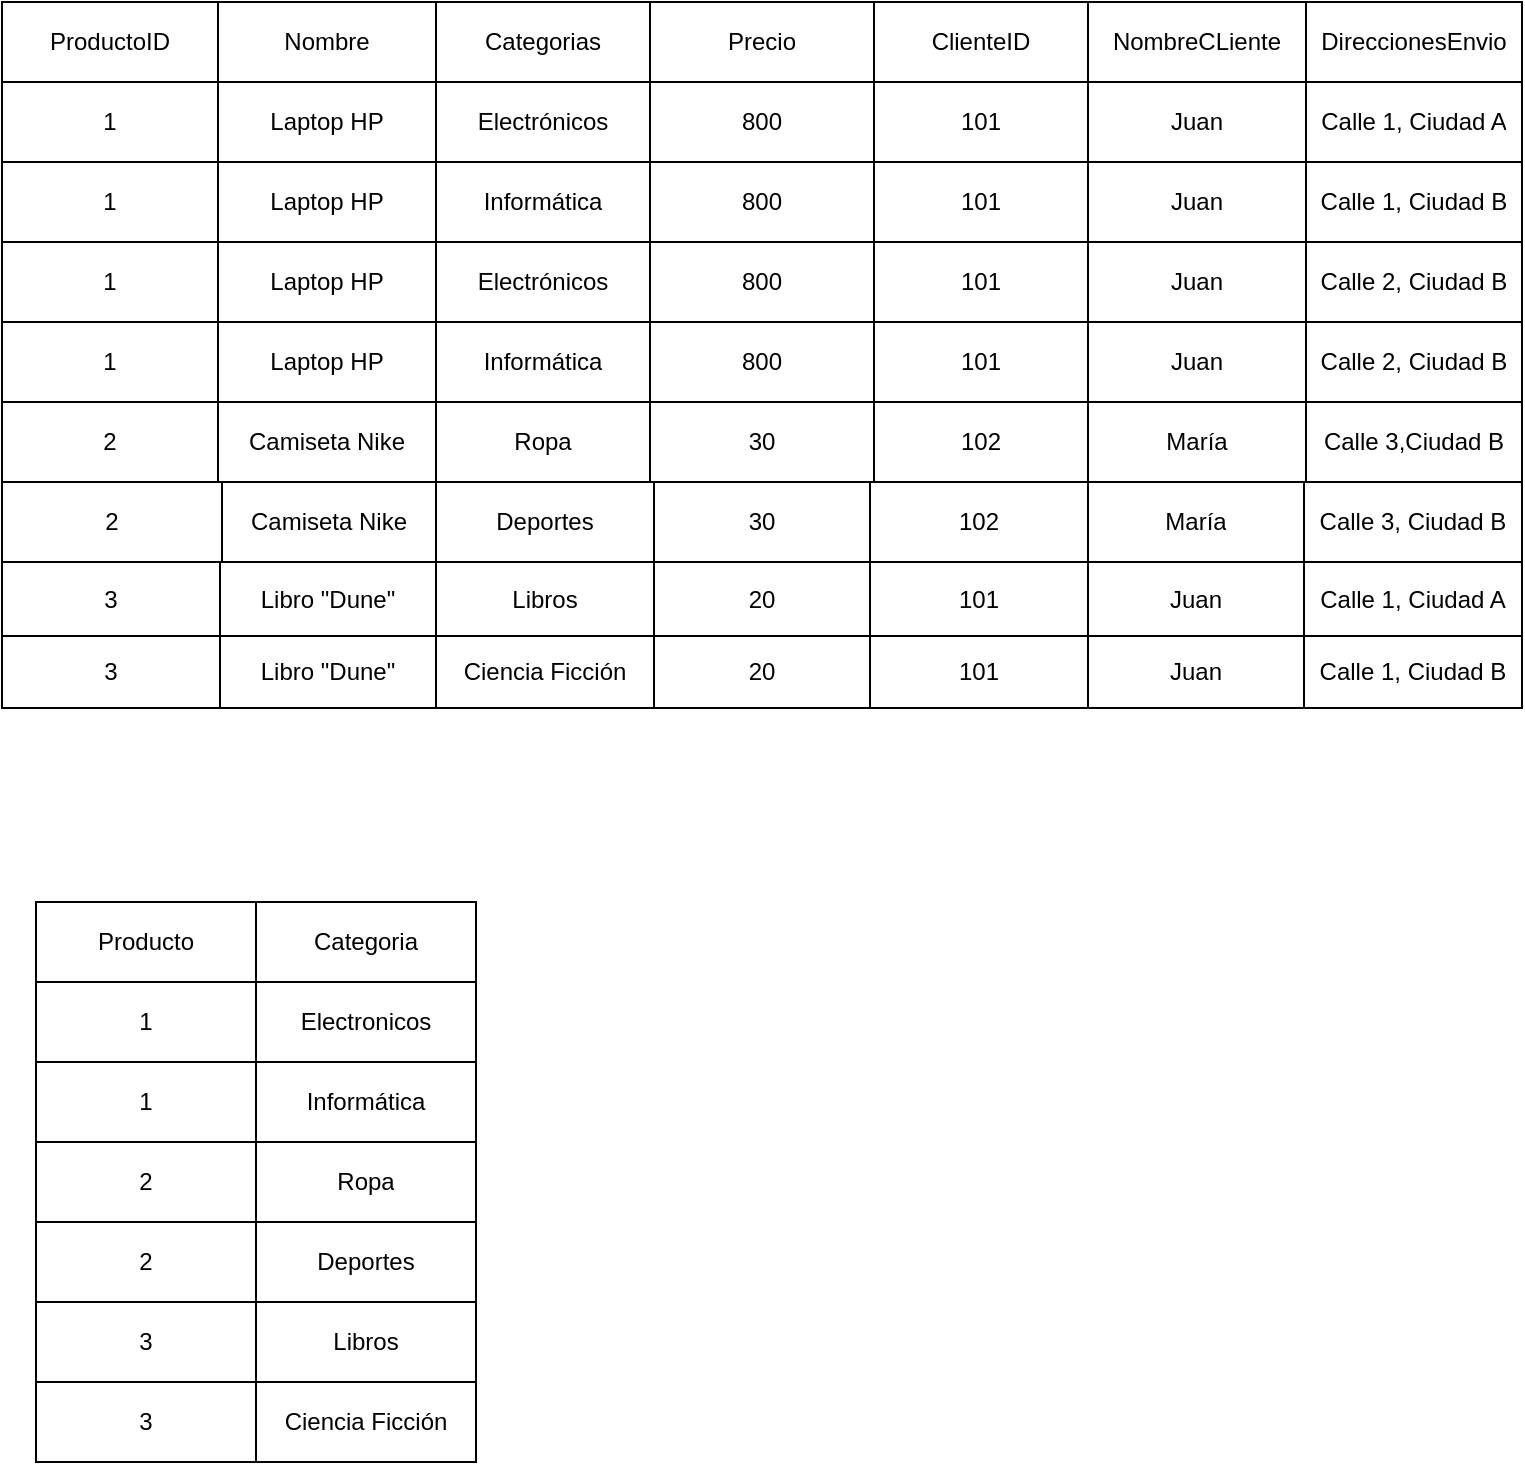 <mxfile version="22.1.2" type="github">
  <diagram name="Página-1" id="LVEK1Mfppwh2rmvJ2MU1">
    <mxGraphModel dx="789" dy="795" grid="1" gridSize="10" guides="1" tooltips="1" connect="1" arrows="1" fold="1" page="1" pageScale="1" pageWidth="827" pageHeight="1169" math="0" shadow="0">
      <root>
        <mxCell id="0" />
        <mxCell id="1" parent="0" />
        <mxCell id="ljbJ15JyHfFZLxI61GZZ-112" value="" style="shape=table;startSize=0;container=1;collapsible=0;childLayout=tableLayout;" vertex="1" parent="1">
          <mxGeometry x="33" y="30" width="760" height="240" as="geometry" />
        </mxCell>
        <mxCell id="ljbJ15JyHfFZLxI61GZZ-113" value="" style="shape=tableRow;horizontal=0;startSize=0;swimlaneHead=0;swimlaneBody=0;strokeColor=inherit;top=0;left=0;bottom=0;right=0;collapsible=0;dropTarget=0;fillColor=none;points=[[0,0.5],[1,0.5]];portConstraint=eastwest;" vertex="1" parent="ljbJ15JyHfFZLxI61GZZ-112">
          <mxGeometry width="760" height="40" as="geometry" />
        </mxCell>
        <mxCell id="ljbJ15JyHfFZLxI61GZZ-114" value="ProductoID" style="shape=partialRectangle;html=1;whiteSpace=wrap;connectable=0;strokeColor=inherit;overflow=hidden;fillColor=none;top=0;left=0;bottom=0;right=0;pointerEvents=1;" vertex="1" parent="ljbJ15JyHfFZLxI61GZZ-113">
          <mxGeometry width="108" height="40" as="geometry">
            <mxRectangle width="108" height="40" as="alternateBounds" />
          </mxGeometry>
        </mxCell>
        <mxCell id="ljbJ15JyHfFZLxI61GZZ-115" value="Nombre" style="shape=partialRectangle;html=1;whiteSpace=wrap;connectable=0;strokeColor=inherit;overflow=hidden;fillColor=none;top=0;left=0;bottom=0;right=0;pointerEvents=1;" vertex="1" parent="ljbJ15JyHfFZLxI61GZZ-113">
          <mxGeometry x="108" width="109" height="40" as="geometry">
            <mxRectangle width="109" height="40" as="alternateBounds" />
          </mxGeometry>
        </mxCell>
        <mxCell id="ljbJ15JyHfFZLxI61GZZ-116" value="Categorias" style="shape=partialRectangle;html=1;whiteSpace=wrap;connectable=0;strokeColor=inherit;overflow=hidden;fillColor=none;top=0;left=0;bottom=0;right=0;pointerEvents=1;" vertex="1" parent="ljbJ15JyHfFZLxI61GZZ-113">
          <mxGeometry x="217" width="107" height="40" as="geometry">
            <mxRectangle width="107" height="40" as="alternateBounds" />
          </mxGeometry>
        </mxCell>
        <mxCell id="ljbJ15JyHfFZLxI61GZZ-117" value="Precio" style="shape=partialRectangle;html=1;whiteSpace=wrap;connectable=0;strokeColor=inherit;overflow=hidden;fillColor=none;top=0;left=0;bottom=0;right=0;pointerEvents=1;" vertex="1" parent="ljbJ15JyHfFZLxI61GZZ-113">
          <mxGeometry x="324" width="112" height="40" as="geometry">
            <mxRectangle width="112" height="40" as="alternateBounds" />
          </mxGeometry>
        </mxCell>
        <mxCell id="ljbJ15JyHfFZLxI61GZZ-118" value="ClienteID" style="shape=partialRectangle;html=1;whiteSpace=wrap;connectable=0;strokeColor=inherit;overflow=hidden;fillColor=none;top=0;left=0;bottom=0;right=0;pointerEvents=1;" vertex="1" parent="ljbJ15JyHfFZLxI61GZZ-113">
          <mxGeometry x="436" width="107" height="40" as="geometry">
            <mxRectangle width="107" height="40" as="alternateBounds" />
          </mxGeometry>
        </mxCell>
        <mxCell id="ljbJ15JyHfFZLxI61GZZ-119" value="NombreCLiente" style="shape=partialRectangle;html=1;whiteSpace=wrap;connectable=0;strokeColor=inherit;overflow=hidden;fillColor=none;top=0;left=0;bottom=0;right=0;pointerEvents=1;" vertex="1" parent="ljbJ15JyHfFZLxI61GZZ-113">
          <mxGeometry x="543" width="109" height="40" as="geometry">
            <mxRectangle width="109" height="40" as="alternateBounds" />
          </mxGeometry>
        </mxCell>
        <mxCell id="ljbJ15JyHfFZLxI61GZZ-120" value="DireccionesEnvio" style="shape=partialRectangle;html=1;whiteSpace=wrap;connectable=0;strokeColor=inherit;overflow=hidden;fillColor=none;top=0;left=0;bottom=0;right=0;pointerEvents=1;" vertex="1" parent="ljbJ15JyHfFZLxI61GZZ-113">
          <mxGeometry x="652" width="108" height="40" as="geometry">
            <mxRectangle width="108" height="40" as="alternateBounds" />
          </mxGeometry>
        </mxCell>
        <mxCell id="ljbJ15JyHfFZLxI61GZZ-121" value="" style="shape=tableRow;horizontal=0;startSize=0;swimlaneHead=0;swimlaneBody=0;strokeColor=inherit;top=0;left=0;bottom=0;right=0;collapsible=0;dropTarget=0;fillColor=none;points=[[0,0.5],[1,0.5]];portConstraint=eastwest;" vertex="1" parent="ljbJ15JyHfFZLxI61GZZ-112">
          <mxGeometry y="40" width="760" height="40" as="geometry" />
        </mxCell>
        <mxCell id="ljbJ15JyHfFZLxI61GZZ-122" value="1" style="shape=partialRectangle;html=1;whiteSpace=wrap;connectable=0;strokeColor=inherit;overflow=hidden;fillColor=none;top=0;left=0;bottom=0;right=0;pointerEvents=1;" vertex="1" parent="ljbJ15JyHfFZLxI61GZZ-121">
          <mxGeometry width="108" height="40" as="geometry">
            <mxRectangle width="108" height="40" as="alternateBounds" />
          </mxGeometry>
        </mxCell>
        <mxCell id="ljbJ15JyHfFZLxI61GZZ-123" value="Laptop HP" style="shape=partialRectangle;html=1;whiteSpace=wrap;connectable=0;strokeColor=inherit;overflow=hidden;fillColor=none;top=0;left=0;bottom=0;right=0;pointerEvents=1;" vertex="1" parent="ljbJ15JyHfFZLxI61GZZ-121">
          <mxGeometry x="108" width="109" height="40" as="geometry">
            <mxRectangle width="109" height="40" as="alternateBounds" />
          </mxGeometry>
        </mxCell>
        <mxCell id="ljbJ15JyHfFZLxI61GZZ-124" value="Electrónicos" style="shape=partialRectangle;html=1;whiteSpace=wrap;connectable=0;strokeColor=inherit;overflow=hidden;fillColor=none;top=0;left=0;bottom=0;right=0;pointerEvents=1;" vertex="1" parent="ljbJ15JyHfFZLxI61GZZ-121">
          <mxGeometry x="217" width="107" height="40" as="geometry">
            <mxRectangle width="107" height="40" as="alternateBounds" />
          </mxGeometry>
        </mxCell>
        <mxCell id="ljbJ15JyHfFZLxI61GZZ-125" value="800" style="shape=partialRectangle;html=1;whiteSpace=wrap;connectable=0;strokeColor=inherit;overflow=hidden;fillColor=none;top=0;left=0;bottom=0;right=0;pointerEvents=1;" vertex="1" parent="ljbJ15JyHfFZLxI61GZZ-121">
          <mxGeometry x="324" width="112" height="40" as="geometry">
            <mxRectangle width="112" height="40" as="alternateBounds" />
          </mxGeometry>
        </mxCell>
        <mxCell id="ljbJ15JyHfFZLxI61GZZ-126" value="101" style="shape=partialRectangle;html=1;whiteSpace=wrap;connectable=0;strokeColor=inherit;overflow=hidden;fillColor=none;top=0;left=0;bottom=0;right=0;pointerEvents=1;" vertex="1" parent="ljbJ15JyHfFZLxI61GZZ-121">
          <mxGeometry x="436" width="107" height="40" as="geometry">
            <mxRectangle width="107" height="40" as="alternateBounds" />
          </mxGeometry>
        </mxCell>
        <mxCell id="ljbJ15JyHfFZLxI61GZZ-127" value="Juan" style="shape=partialRectangle;html=1;whiteSpace=wrap;connectable=0;strokeColor=inherit;overflow=hidden;fillColor=none;top=0;left=0;bottom=0;right=0;pointerEvents=1;" vertex="1" parent="ljbJ15JyHfFZLxI61GZZ-121">
          <mxGeometry x="543" width="109" height="40" as="geometry">
            <mxRectangle width="109" height="40" as="alternateBounds" />
          </mxGeometry>
        </mxCell>
        <mxCell id="ljbJ15JyHfFZLxI61GZZ-128" value="Calle 1, Ciudad A" style="shape=partialRectangle;html=1;whiteSpace=wrap;connectable=0;strokeColor=inherit;overflow=hidden;fillColor=none;top=0;left=0;bottom=0;right=0;pointerEvents=1;" vertex="1" parent="ljbJ15JyHfFZLxI61GZZ-121">
          <mxGeometry x="652" width="108" height="40" as="geometry">
            <mxRectangle width="108" height="40" as="alternateBounds" />
          </mxGeometry>
        </mxCell>
        <mxCell id="ljbJ15JyHfFZLxI61GZZ-129" value="" style="shape=tableRow;horizontal=0;startSize=0;swimlaneHead=0;swimlaneBody=0;strokeColor=inherit;top=0;left=0;bottom=0;right=0;collapsible=0;dropTarget=0;fillColor=none;points=[[0,0.5],[1,0.5]];portConstraint=eastwest;" vertex="1" parent="ljbJ15JyHfFZLxI61GZZ-112">
          <mxGeometry y="80" width="760" height="40" as="geometry" />
        </mxCell>
        <mxCell id="ljbJ15JyHfFZLxI61GZZ-130" value="1" style="shape=partialRectangle;html=1;whiteSpace=wrap;connectable=0;strokeColor=inherit;overflow=hidden;fillColor=none;top=0;left=0;bottom=0;right=0;pointerEvents=1;" vertex="1" parent="ljbJ15JyHfFZLxI61GZZ-129">
          <mxGeometry width="108" height="40" as="geometry">
            <mxRectangle width="108" height="40" as="alternateBounds" />
          </mxGeometry>
        </mxCell>
        <mxCell id="ljbJ15JyHfFZLxI61GZZ-131" value="Laptop HP" style="shape=partialRectangle;html=1;whiteSpace=wrap;connectable=0;strokeColor=inherit;overflow=hidden;fillColor=none;top=0;left=0;bottom=0;right=0;pointerEvents=1;" vertex="1" parent="ljbJ15JyHfFZLxI61GZZ-129">
          <mxGeometry x="108" width="109" height="40" as="geometry">
            <mxRectangle width="109" height="40" as="alternateBounds" />
          </mxGeometry>
        </mxCell>
        <mxCell id="ljbJ15JyHfFZLxI61GZZ-132" value="Informática" style="shape=partialRectangle;html=1;whiteSpace=wrap;connectable=0;strokeColor=inherit;overflow=hidden;fillColor=none;top=0;left=0;bottom=0;right=0;pointerEvents=1;" vertex="1" parent="ljbJ15JyHfFZLxI61GZZ-129">
          <mxGeometry x="217" width="107" height="40" as="geometry">
            <mxRectangle width="107" height="40" as="alternateBounds" />
          </mxGeometry>
        </mxCell>
        <mxCell id="ljbJ15JyHfFZLxI61GZZ-133" value="800" style="shape=partialRectangle;html=1;whiteSpace=wrap;connectable=0;strokeColor=inherit;overflow=hidden;fillColor=none;top=0;left=0;bottom=0;right=0;pointerEvents=1;" vertex="1" parent="ljbJ15JyHfFZLxI61GZZ-129">
          <mxGeometry x="324" width="112" height="40" as="geometry">
            <mxRectangle width="112" height="40" as="alternateBounds" />
          </mxGeometry>
        </mxCell>
        <mxCell id="ljbJ15JyHfFZLxI61GZZ-134" value="101" style="shape=partialRectangle;html=1;whiteSpace=wrap;connectable=0;strokeColor=inherit;overflow=hidden;fillColor=none;top=0;left=0;bottom=0;right=0;pointerEvents=1;" vertex="1" parent="ljbJ15JyHfFZLxI61GZZ-129">
          <mxGeometry x="436" width="107" height="40" as="geometry">
            <mxRectangle width="107" height="40" as="alternateBounds" />
          </mxGeometry>
        </mxCell>
        <mxCell id="ljbJ15JyHfFZLxI61GZZ-135" value="Juan" style="shape=partialRectangle;html=1;whiteSpace=wrap;connectable=0;strokeColor=inherit;overflow=hidden;fillColor=none;top=0;left=0;bottom=0;right=0;pointerEvents=1;" vertex="1" parent="ljbJ15JyHfFZLxI61GZZ-129">
          <mxGeometry x="543" width="109" height="40" as="geometry">
            <mxRectangle width="109" height="40" as="alternateBounds" />
          </mxGeometry>
        </mxCell>
        <mxCell id="ljbJ15JyHfFZLxI61GZZ-136" value="Calle 1, Ciudad B" style="shape=partialRectangle;html=1;whiteSpace=wrap;connectable=0;strokeColor=inherit;overflow=hidden;fillColor=none;top=0;left=0;bottom=0;right=0;pointerEvents=1;" vertex="1" parent="ljbJ15JyHfFZLxI61GZZ-129">
          <mxGeometry x="652" width="108" height="40" as="geometry">
            <mxRectangle width="108" height="40" as="alternateBounds" />
          </mxGeometry>
        </mxCell>
        <mxCell id="ljbJ15JyHfFZLxI61GZZ-137" value="" style="shape=tableRow;horizontal=0;startSize=0;swimlaneHead=0;swimlaneBody=0;strokeColor=inherit;top=0;left=0;bottom=0;right=0;collapsible=0;dropTarget=0;fillColor=none;points=[[0,0.5],[1,0.5]];portConstraint=eastwest;" vertex="1" parent="ljbJ15JyHfFZLxI61GZZ-112">
          <mxGeometry y="120" width="760" height="40" as="geometry" />
        </mxCell>
        <mxCell id="ljbJ15JyHfFZLxI61GZZ-138" value="1" style="shape=partialRectangle;html=1;whiteSpace=wrap;connectable=0;strokeColor=inherit;overflow=hidden;fillColor=none;top=0;left=0;bottom=0;right=0;pointerEvents=1;" vertex="1" parent="ljbJ15JyHfFZLxI61GZZ-137">
          <mxGeometry width="108" height="40" as="geometry">
            <mxRectangle width="108" height="40" as="alternateBounds" />
          </mxGeometry>
        </mxCell>
        <mxCell id="ljbJ15JyHfFZLxI61GZZ-139" value="Laptop HP" style="shape=partialRectangle;html=1;whiteSpace=wrap;connectable=0;strokeColor=inherit;overflow=hidden;fillColor=none;top=0;left=0;bottom=0;right=0;pointerEvents=1;" vertex="1" parent="ljbJ15JyHfFZLxI61GZZ-137">
          <mxGeometry x="108" width="109" height="40" as="geometry">
            <mxRectangle width="109" height="40" as="alternateBounds" />
          </mxGeometry>
        </mxCell>
        <mxCell id="ljbJ15JyHfFZLxI61GZZ-140" value="Electrónicos" style="shape=partialRectangle;html=1;whiteSpace=wrap;connectable=0;strokeColor=inherit;overflow=hidden;fillColor=none;top=0;left=0;bottom=0;right=0;pointerEvents=1;" vertex="1" parent="ljbJ15JyHfFZLxI61GZZ-137">
          <mxGeometry x="217" width="107" height="40" as="geometry">
            <mxRectangle width="107" height="40" as="alternateBounds" />
          </mxGeometry>
        </mxCell>
        <mxCell id="ljbJ15JyHfFZLxI61GZZ-141" value="800" style="shape=partialRectangle;html=1;whiteSpace=wrap;connectable=0;strokeColor=inherit;overflow=hidden;fillColor=none;top=0;left=0;bottom=0;right=0;pointerEvents=1;" vertex="1" parent="ljbJ15JyHfFZLxI61GZZ-137">
          <mxGeometry x="324" width="112" height="40" as="geometry">
            <mxRectangle width="112" height="40" as="alternateBounds" />
          </mxGeometry>
        </mxCell>
        <mxCell id="ljbJ15JyHfFZLxI61GZZ-142" value="101" style="shape=partialRectangle;html=1;whiteSpace=wrap;connectable=0;strokeColor=inherit;overflow=hidden;fillColor=none;top=0;left=0;bottom=0;right=0;pointerEvents=1;" vertex="1" parent="ljbJ15JyHfFZLxI61GZZ-137">
          <mxGeometry x="436" width="107" height="40" as="geometry">
            <mxRectangle width="107" height="40" as="alternateBounds" />
          </mxGeometry>
        </mxCell>
        <mxCell id="ljbJ15JyHfFZLxI61GZZ-143" value="Juan" style="shape=partialRectangle;html=1;whiteSpace=wrap;connectable=0;strokeColor=inherit;overflow=hidden;fillColor=none;top=0;left=0;bottom=0;right=0;pointerEvents=1;" vertex="1" parent="ljbJ15JyHfFZLxI61GZZ-137">
          <mxGeometry x="543" width="109" height="40" as="geometry">
            <mxRectangle width="109" height="40" as="alternateBounds" />
          </mxGeometry>
        </mxCell>
        <mxCell id="ljbJ15JyHfFZLxI61GZZ-144" value="Calle 2, Ciudad B" style="shape=partialRectangle;html=1;whiteSpace=wrap;connectable=0;strokeColor=inherit;overflow=hidden;fillColor=none;top=0;left=0;bottom=0;right=0;pointerEvents=1;" vertex="1" parent="ljbJ15JyHfFZLxI61GZZ-137">
          <mxGeometry x="652" width="108" height="40" as="geometry">
            <mxRectangle width="108" height="40" as="alternateBounds" />
          </mxGeometry>
        </mxCell>
        <mxCell id="ljbJ15JyHfFZLxI61GZZ-145" value="" style="shape=tableRow;horizontal=0;startSize=0;swimlaneHead=0;swimlaneBody=0;strokeColor=inherit;top=0;left=0;bottom=0;right=0;collapsible=0;dropTarget=0;fillColor=none;points=[[0,0.5],[1,0.5]];portConstraint=eastwest;" vertex="1" parent="ljbJ15JyHfFZLxI61GZZ-112">
          <mxGeometry y="160" width="760" height="40" as="geometry" />
        </mxCell>
        <mxCell id="ljbJ15JyHfFZLxI61GZZ-146" value="1" style="shape=partialRectangle;html=1;whiteSpace=wrap;connectable=0;strokeColor=inherit;overflow=hidden;fillColor=none;top=0;left=0;bottom=0;right=0;pointerEvents=1;" vertex="1" parent="ljbJ15JyHfFZLxI61GZZ-145">
          <mxGeometry width="108" height="40" as="geometry">
            <mxRectangle width="108" height="40" as="alternateBounds" />
          </mxGeometry>
        </mxCell>
        <mxCell id="ljbJ15JyHfFZLxI61GZZ-147" value="Laptop HP" style="shape=partialRectangle;html=1;whiteSpace=wrap;connectable=0;strokeColor=inherit;overflow=hidden;fillColor=none;top=0;left=0;bottom=0;right=0;pointerEvents=1;" vertex="1" parent="ljbJ15JyHfFZLxI61GZZ-145">
          <mxGeometry x="108" width="109" height="40" as="geometry">
            <mxRectangle width="109" height="40" as="alternateBounds" />
          </mxGeometry>
        </mxCell>
        <mxCell id="ljbJ15JyHfFZLxI61GZZ-148" value="Informática" style="shape=partialRectangle;html=1;whiteSpace=wrap;connectable=0;strokeColor=inherit;overflow=hidden;fillColor=none;top=0;left=0;bottom=0;right=0;pointerEvents=1;" vertex="1" parent="ljbJ15JyHfFZLxI61GZZ-145">
          <mxGeometry x="217" width="107" height="40" as="geometry">
            <mxRectangle width="107" height="40" as="alternateBounds" />
          </mxGeometry>
        </mxCell>
        <mxCell id="ljbJ15JyHfFZLxI61GZZ-149" value="800" style="shape=partialRectangle;html=1;whiteSpace=wrap;connectable=0;strokeColor=inherit;overflow=hidden;fillColor=none;top=0;left=0;bottom=0;right=0;pointerEvents=1;" vertex="1" parent="ljbJ15JyHfFZLxI61GZZ-145">
          <mxGeometry x="324" width="112" height="40" as="geometry">
            <mxRectangle width="112" height="40" as="alternateBounds" />
          </mxGeometry>
        </mxCell>
        <mxCell id="ljbJ15JyHfFZLxI61GZZ-150" value="101" style="shape=partialRectangle;html=1;whiteSpace=wrap;connectable=0;strokeColor=inherit;overflow=hidden;fillColor=none;top=0;left=0;bottom=0;right=0;pointerEvents=1;" vertex="1" parent="ljbJ15JyHfFZLxI61GZZ-145">
          <mxGeometry x="436" width="107" height="40" as="geometry">
            <mxRectangle width="107" height="40" as="alternateBounds" />
          </mxGeometry>
        </mxCell>
        <mxCell id="ljbJ15JyHfFZLxI61GZZ-151" value="Juan" style="shape=partialRectangle;html=1;whiteSpace=wrap;connectable=0;strokeColor=inherit;overflow=hidden;fillColor=none;top=0;left=0;bottom=0;right=0;pointerEvents=1;" vertex="1" parent="ljbJ15JyHfFZLxI61GZZ-145">
          <mxGeometry x="543" width="109" height="40" as="geometry">
            <mxRectangle width="109" height="40" as="alternateBounds" />
          </mxGeometry>
        </mxCell>
        <mxCell id="ljbJ15JyHfFZLxI61GZZ-152" value="Calle 2, Ciudad B" style="shape=partialRectangle;html=1;whiteSpace=wrap;connectable=0;strokeColor=inherit;overflow=hidden;fillColor=none;top=0;left=0;bottom=0;right=0;pointerEvents=1;" vertex="1" parent="ljbJ15JyHfFZLxI61GZZ-145">
          <mxGeometry x="652" width="108" height="40" as="geometry">
            <mxRectangle width="108" height="40" as="alternateBounds" />
          </mxGeometry>
        </mxCell>
        <mxCell id="ljbJ15JyHfFZLxI61GZZ-153" value="" style="shape=tableRow;horizontal=0;startSize=0;swimlaneHead=0;swimlaneBody=0;strokeColor=inherit;top=0;left=0;bottom=0;right=0;collapsible=0;dropTarget=0;fillColor=none;points=[[0,0.5],[1,0.5]];portConstraint=eastwest;" vertex="1" parent="ljbJ15JyHfFZLxI61GZZ-112">
          <mxGeometry y="200" width="760" height="40" as="geometry" />
        </mxCell>
        <mxCell id="ljbJ15JyHfFZLxI61GZZ-154" value="2" style="shape=partialRectangle;html=1;whiteSpace=wrap;connectable=0;strokeColor=inherit;overflow=hidden;fillColor=none;top=0;left=0;bottom=0;right=0;pointerEvents=1;" vertex="1" parent="ljbJ15JyHfFZLxI61GZZ-153">
          <mxGeometry width="108" height="40" as="geometry">
            <mxRectangle width="108" height="40" as="alternateBounds" />
          </mxGeometry>
        </mxCell>
        <mxCell id="ljbJ15JyHfFZLxI61GZZ-155" value="Camiseta Nike" style="shape=partialRectangle;html=1;whiteSpace=wrap;connectable=0;strokeColor=inherit;overflow=hidden;fillColor=none;top=0;left=0;bottom=0;right=0;pointerEvents=1;" vertex="1" parent="ljbJ15JyHfFZLxI61GZZ-153">
          <mxGeometry x="108" width="109" height="40" as="geometry">
            <mxRectangle width="109" height="40" as="alternateBounds" />
          </mxGeometry>
        </mxCell>
        <mxCell id="ljbJ15JyHfFZLxI61GZZ-156" value="Ropa" style="shape=partialRectangle;html=1;whiteSpace=wrap;connectable=0;strokeColor=inherit;overflow=hidden;fillColor=none;top=0;left=0;bottom=0;right=0;pointerEvents=1;" vertex="1" parent="ljbJ15JyHfFZLxI61GZZ-153">
          <mxGeometry x="217" width="107" height="40" as="geometry">
            <mxRectangle width="107" height="40" as="alternateBounds" />
          </mxGeometry>
        </mxCell>
        <mxCell id="ljbJ15JyHfFZLxI61GZZ-157" value="30" style="shape=partialRectangle;html=1;whiteSpace=wrap;connectable=0;strokeColor=inherit;overflow=hidden;fillColor=none;top=0;left=0;bottom=0;right=0;pointerEvents=1;" vertex="1" parent="ljbJ15JyHfFZLxI61GZZ-153">
          <mxGeometry x="324" width="112" height="40" as="geometry">
            <mxRectangle width="112" height="40" as="alternateBounds" />
          </mxGeometry>
        </mxCell>
        <mxCell id="ljbJ15JyHfFZLxI61GZZ-158" value="102" style="shape=partialRectangle;html=1;whiteSpace=wrap;connectable=0;strokeColor=inherit;overflow=hidden;fillColor=none;top=0;left=0;bottom=0;right=0;pointerEvents=1;" vertex="1" parent="ljbJ15JyHfFZLxI61GZZ-153">
          <mxGeometry x="436" width="107" height="40" as="geometry">
            <mxRectangle width="107" height="40" as="alternateBounds" />
          </mxGeometry>
        </mxCell>
        <mxCell id="ljbJ15JyHfFZLxI61GZZ-159" value="María" style="shape=partialRectangle;html=1;whiteSpace=wrap;connectable=0;strokeColor=inherit;overflow=hidden;fillColor=none;top=0;left=0;bottom=0;right=0;pointerEvents=1;" vertex="1" parent="ljbJ15JyHfFZLxI61GZZ-153">
          <mxGeometry x="543" width="109" height="40" as="geometry">
            <mxRectangle width="109" height="40" as="alternateBounds" />
          </mxGeometry>
        </mxCell>
        <mxCell id="ljbJ15JyHfFZLxI61GZZ-160" value="Calle 3,Ciudad B" style="shape=partialRectangle;html=1;whiteSpace=wrap;connectable=0;strokeColor=inherit;overflow=hidden;fillColor=none;top=0;left=0;bottom=0;right=0;pointerEvents=1;" vertex="1" parent="ljbJ15JyHfFZLxI61GZZ-153">
          <mxGeometry x="652" width="108" height="40" as="geometry">
            <mxRectangle width="108" height="40" as="alternateBounds" />
          </mxGeometry>
        </mxCell>
        <mxCell id="ljbJ15JyHfFZLxI61GZZ-161" value="" style="shape=table;startSize=0;container=1;collapsible=0;childLayout=tableLayout;" vertex="1" parent="1">
          <mxGeometry x="33" y="270" width="760" height="40" as="geometry" />
        </mxCell>
        <mxCell id="ljbJ15JyHfFZLxI61GZZ-162" value="" style="shape=tableRow;horizontal=0;startSize=0;swimlaneHead=0;swimlaneBody=0;strokeColor=inherit;top=0;left=0;bottom=0;right=0;collapsible=0;dropTarget=0;fillColor=none;points=[[0,0.5],[1,0.5]];portConstraint=eastwest;" vertex="1" parent="ljbJ15JyHfFZLxI61GZZ-161">
          <mxGeometry width="760" height="40" as="geometry" />
        </mxCell>
        <mxCell id="ljbJ15JyHfFZLxI61GZZ-163" value="2" style="shape=partialRectangle;html=1;whiteSpace=wrap;connectable=0;strokeColor=inherit;overflow=hidden;fillColor=none;top=0;left=0;bottom=0;right=0;pointerEvents=1;" vertex="1" parent="ljbJ15JyHfFZLxI61GZZ-162">
          <mxGeometry width="110" height="40" as="geometry">
            <mxRectangle width="110" height="40" as="alternateBounds" />
          </mxGeometry>
        </mxCell>
        <mxCell id="ljbJ15JyHfFZLxI61GZZ-164" value="Camiseta Nike" style="shape=partialRectangle;html=1;whiteSpace=wrap;connectable=0;strokeColor=inherit;overflow=hidden;fillColor=none;top=0;left=0;bottom=0;right=0;pointerEvents=1;" vertex="1" parent="ljbJ15JyHfFZLxI61GZZ-162">
          <mxGeometry x="110" width="107" height="40" as="geometry">
            <mxRectangle width="107" height="40" as="alternateBounds" />
          </mxGeometry>
        </mxCell>
        <mxCell id="ljbJ15JyHfFZLxI61GZZ-165" value="Deportes" style="shape=partialRectangle;html=1;whiteSpace=wrap;connectable=0;strokeColor=inherit;overflow=hidden;fillColor=none;top=0;left=0;bottom=0;right=0;pointerEvents=1;" vertex="1" parent="ljbJ15JyHfFZLxI61GZZ-162">
          <mxGeometry x="217" width="109" height="40" as="geometry">
            <mxRectangle width="109" height="40" as="alternateBounds" />
          </mxGeometry>
        </mxCell>
        <mxCell id="ljbJ15JyHfFZLxI61GZZ-166" value="30" style="shape=partialRectangle;html=1;whiteSpace=wrap;connectable=0;strokeColor=inherit;overflow=hidden;fillColor=none;top=0;left=0;bottom=0;right=0;pointerEvents=1;" vertex="1" parent="ljbJ15JyHfFZLxI61GZZ-162">
          <mxGeometry x="326" width="108" height="40" as="geometry">
            <mxRectangle width="108" height="40" as="alternateBounds" />
          </mxGeometry>
        </mxCell>
        <mxCell id="ljbJ15JyHfFZLxI61GZZ-167" value="102" style="shape=partialRectangle;html=1;whiteSpace=wrap;connectable=0;strokeColor=inherit;overflow=hidden;fillColor=none;top=0;left=0;bottom=0;right=0;pointerEvents=1;" vertex="1" parent="ljbJ15JyHfFZLxI61GZZ-162">
          <mxGeometry x="434" width="109" height="40" as="geometry">
            <mxRectangle width="109" height="40" as="alternateBounds" />
          </mxGeometry>
        </mxCell>
        <mxCell id="ljbJ15JyHfFZLxI61GZZ-168" value="María" style="shape=partialRectangle;html=1;whiteSpace=wrap;connectable=0;strokeColor=inherit;overflow=hidden;fillColor=none;top=0;left=0;bottom=0;right=0;pointerEvents=1;" vertex="1" parent="ljbJ15JyHfFZLxI61GZZ-162">
          <mxGeometry x="543" width="108" height="40" as="geometry">
            <mxRectangle width="108" height="40" as="alternateBounds" />
          </mxGeometry>
        </mxCell>
        <mxCell id="ljbJ15JyHfFZLxI61GZZ-169" value="Calle 3, Ciudad B" style="shape=partialRectangle;html=1;whiteSpace=wrap;connectable=0;strokeColor=inherit;overflow=hidden;fillColor=none;top=0;left=0;bottom=0;right=0;pointerEvents=1;" vertex="1" parent="ljbJ15JyHfFZLxI61GZZ-162">
          <mxGeometry x="651" width="109" height="40" as="geometry">
            <mxRectangle width="109" height="40" as="alternateBounds" />
          </mxGeometry>
        </mxCell>
        <mxCell id="ljbJ15JyHfFZLxI61GZZ-170" value="" style="shape=table;startSize=0;container=1;collapsible=0;childLayout=tableLayout;" vertex="1" parent="1">
          <mxGeometry x="33" y="310" width="760" height="73" as="geometry" />
        </mxCell>
        <mxCell id="ljbJ15JyHfFZLxI61GZZ-171" value="" style="shape=tableRow;horizontal=0;startSize=0;swimlaneHead=0;swimlaneBody=0;strokeColor=inherit;top=0;left=0;bottom=0;right=0;collapsible=0;dropTarget=0;fillColor=none;points=[[0,0.5],[1,0.5]];portConstraint=eastwest;" vertex="1" parent="ljbJ15JyHfFZLxI61GZZ-170">
          <mxGeometry width="760" height="37" as="geometry" />
        </mxCell>
        <mxCell id="ljbJ15JyHfFZLxI61GZZ-172" value="3" style="shape=partialRectangle;html=1;whiteSpace=wrap;connectable=0;strokeColor=inherit;overflow=hidden;fillColor=none;top=0;left=0;bottom=0;right=0;pointerEvents=1;" vertex="1" parent="ljbJ15JyHfFZLxI61GZZ-171">
          <mxGeometry width="109" height="37" as="geometry">
            <mxRectangle width="109" height="37" as="alternateBounds" />
          </mxGeometry>
        </mxCell>
        <mxCell id="ljbJ15JyHfFZLxI61GZZ-173" value="Libro &quot;Dune&quot;" style="shape=partialRectangle;html=1;whiteSpace=wrap;connectable=0;strokeColor=inherit;overflow=hidden;fillColor=none;top=0;left=0;bottom=0;right=0;pointerEvents=1;" vertex="1" parent="ljbJ15JyHfFZLxI61GZZ-171">
          <mxGeometry x="109" width="108" height="37" as="geometry">
            <mxRectangle width="108" height="37" as="alternateBounds" />
          </mxGeometry>
        </mxCell>
        <mxCell id="ljbJ15JyHfFZLxI61GZZ-174" value="Libros" style="shape=partialRectangle;html=1;whiteSpace=wrap;connectable=0;strokeColor=inherit;overflow=hidden;fillColor=none;top=0;left=0;bottom=0;right=0;pointerEvents=1;" vertex="1" parent="ljbJ15JyHfFZLxI61GZZ-171">
          <mxGeometry x="217" width="109" height="37" as="geometry">
            <mxRectangle width="109" height="37" as="alternateBounds" />
          </mxGeometry>
        </mxCell>
        <mxCell id="ljbJ15JyHfFZLxI61GZZ-175" value="20" style="shape=partialRectangle;html=1;whiteSpace=wrap;connectable=0;strokeColor=inherit;overflow=hidden;fillColor=none;top=0;left=0;bottom=0;right=0;pointerEvents=1;" vertex="1" parent="ljbJ15JyHfFZLxI61GZZ-171">
          <mxGeometry x="326" width="108" height="37" as="geometry">
            <mxRectangle width="108" height="37" as="alternateBounds" />
          </mxGeometry>
        </mxCell>
        <mxCell id="ljbJ15JyHfFZLxI61GZZ-176" value="101" style="shape=partialRectangle;html=1;whiteSpace=wrap;connectable=0;strokeColor=inherit;overflow=hidden;fillColor=none;top=0;left=0;bottom=0;right=0;pointerEvents=1;" vertex="1" parent="ljbJ15JyHfFZLxI61GZZ-171">
          <mxGeometry x="434" width="109" height="37" as="geometry">
            <mxRectangle width="109" height="37" as="alternateBounds" />
          </mxGeometry>
        </mxCell>
        <mxCell id="ljbJ15JyHfFZLxI61GZZ-177" value="Juan" style="shape=partialRectangle;html=1;whiteSpace=wrap;connectable=0;strokeColor=inherit;overflow=hidden;fillColor=none;top=0;left=0;bottom=0;right=0;pointerEvents=1;" vertex="1" parent="ljbJ15JyHfFZLxI61GZZ-171">
          <mxGeometry x="543" width="108" height="37" as="geometry">
            <mxRectangle width="108" height="37" as="alternateBounds" />
          </mxGeometry>
        </mxCell>
        <mxCell id="ljbJ15JyHfFZLxI61GZZ-178" value="Calle 1, Ciudad A" style="shape=partialRectangle;html=1;whiteSpace=wrap;connectable=0;strokeColor=inherit;overflow=hidden;fillColor=none;top=0;left=0;bottom=0;right=0;pointerEvents=1;" vertex="1" parent="ljbJ15JyHfFZLxI61GZZ-171">
          <mxGeometry x="651" width="109" height="37" as="geometry">
            <mxRectangle width="109" height="37" as="alternateBounds" />
          </mxGeometry>
        </mxCell>
        <mxCell id="ljbJ15JyHfFZLxI61GZZ-179" value="" style="shape=tableRow;horizontal=0;startSize=0;swimlaneHead=0;swimlaneBody=0;strokeColor=inherit;top=0;left=0;bottom=0;right=0;collapsible=0;dropTarget=0;fillColor=none;points=[[0,0.5],[1,0.5]];portConstraint=eastwest;" vertex="1" parent="ljbJ15JyHfFZLxI61GZZ-170">
          <mxGeometry y="37" width="760" height="36" as="geometry" />
        </mxCell>
        <mxCell id="ljbJ15JyHfFZLxI61GZZ-180" value="3" style="shape=partialRectangle;html=1;whiteSpace=wrap;connectable=0;strokeColor=inherit;overflow=hidden;fillColor=none;top=0;left=0;bottom=0;right=0;pointerEvents=1;" vertex="1" parent="ljbJ15JyHfFZLxI61GZZ-179">
          <mxGeometry width="109" height="36" as="geometry">
            <mxRectangle width="109" height="36" as="alternateBounds" />
          </mxGeometry>
        </mxCell>
        <mxCell id="ljbJ15JyHfFZLxI61GZZ-181" value="Libro &quot;Dune&quot;" style="shape=partialRectangle;html=1;whiteSpace=wrap;connectable=0;strokeColor=inherit;overflow=hidden;fillColor=none;top=0;left=0;bottom=0;right=0;pointerEvents=1;" vertex="1" parent="ljbJ15JyHfFZLxI61GZZ-179">
          <mxGeometry x="109" width="108" height="36" as="geometry">
            <mxRectangle width="108" height="36" as="alternateBounds" />
          </mxGeometry>
        </mxCell>
        <mxCell id="ljbJ15JyHfFZLxI61GZZ-182" value="Ciencia Ficción" style="shape=partialRectangle;html=1;whiteSpace=wrap;connectable=0;strokeColor=inherit;overflow=hidden;fillColor=none;top=0;left=0;bottom=0;right=0;pointerEvents=1;" vertex="1" parent="ljbJ15JyHfFZLxI61GZZ-179">
          <mxGeometry x="217" width="109" height="36" as="geometry">
            <mxRectangle width="109" height="36" as="alternateBounds" />
          </mxGeometry>
        </mxCell>
        <mxCell id="ljbJ15JyHfFZLxI61GZZ-183" value="20" style="shape=partialRectangle;html=1;whiteSpace=wrap;connectable=0;strokeColor=inherit;overflow=hidden;fillColor=none;top=0;left=0;bottom=0;right=0;pointerEvents=1;" vertex="1" parent="ljbJ15JyHfFZLxI61GZZ-179">
          <mxGeometry x="326" width="108" height="36" as="geometry">
            <mxRectangle width="108" height="36" as="alternateBounds" />
          </mxGeometry>
        </mxCell>
        <mxCell id="ljbJ15JyHfFZLxI61GZZ-184" value="101" style="shape=partialRectangle;html=1;whiteSpace=wrap;connectable=0;strokeColor=inherit;overflow=hidden;fillColor=none;top=0;left=0;bottom=0;right=0;pointerEvents=1;" vertex="1" parent="ljbJ15JyHfFZLxI61GZZ-179">
          <mxGeometry x="434" width="109" height="36" as="geometry">
            <mxRectangle width="109" height="36" as="alternateBounds" />
          </mxGeometry>
        </mxCell>
        <mxCell id="ljbJ15JyHfFZLxI61GZZ-185" value="Juan" style="shape=partialRectangle;html=1;whiteSpace=wrap;connectable=0;strokeColor=inherit;overflow=hidden;fillColor=none;top=0;left=0;bottom=0;right=0;pointerEvents=1;" vertex="1" parent="ljbJ15JyHfFZLxI61GZZ-179">
          <mxGeometry x="543" width="108" height="36" as="geometry">
            <mxRectangle width="108" height="36" as="alternateBounds" />
          </mxGeometry>
        </mxCell>
        <mxCell id="ljbJ15JyHfFZLxI61GZZ-186" value="Calle 1, Ciudad B" style="shape=partialRectangle;html=1;whiteSpace=wrap;connectable=0;strokeColor=inherit;overflow=hidden;fillColor=none;top=0;left=0;bottom=0;right=0;pointerEvents=1;" vertex="1" parent="ljbJ15JyHfFZLxI61GZZ-179">
          <mxGeometry x="651" width="109" height="36" as="geometry">
            <mxRectangle width="109" height="36" as="alternateBounds" />
          </mxGeometry>
        </mxCell>
        <mxCell id="ljbJ15JyHfFZLxI61GZZ-214" value="" style="shape=table;startSize=0;container=1;collapsible=0;childLayout=tableLayout;" vertex="1" parent="1">
          <mxGeometry x="50" y="480" width="220" height="280" as="geometry" />
        </mxCell>
        <mxCell id="ljbJ15JyHfFZLxI61GZZ-215" value="" style="shape=tableRow;horizontal=0;startSize=0;swimlaneHead=0;swimlaneBody=0;strokeColor=inherit;top=0;left=0;bottom=0;right=0;collapsible=0;dropTarget=0;fillColor=none;points=[[0,0.5],[1,0.5]];portConstraint=eastwest;" vertex="1" parent="ljbJ15JyHfFZLxI61GZZ-214">
          <mxGeometry width="220" height="40" as="geometry" />
        </mxCell>
        <mxCell id="ljbJ15JyHfFZLxI61GZZ-216" value="Producto" style="shape=partialRectangle;html=1;whiteSpace=wrap;connectable=0;strokeColor=inherit;overflow=hidden;fillColor=none;top=0;left=0;bottom=0;right=0;pointerEvents=1;" vertex="1" parent="ljbJ15JyHfFZLxI61GZZ-215">
          <mxGeometry width="110" height="40" as="geometry">
            <mxRectangle width="110" height="40" as="alternateBounds" />
          </mxGeometry>
        </mxCell>
        <mxCell id="ljbJ15JyHfFZLxI61GZZ-217" value="Categoria" style="shape=partialRectangle;html=1;whiteSpace=wrap;connectable=0;strokeColor=inherit;overflow=hidden;fillColor=none;top=0;left=0;bottom=0;right=0;pointerEvents=1;" vertex="1" parent="ljbJ15JyHfFZLxI61GZZ-215">
          <mxGeometry x="110" width="110" height="40" as="geometry">
            <mxRectangle width="110" height="40" as="alternateBounds" />
          </mxGeometry>
        </mxCell>
        <mxCell id="ljbJ15JyHfFZLxI61GZZ-218" value="" style="shape=tableRow;horizontal=0;startSize=0;swimlaneHead=0;swimlaneBody=0;strokeColor=inherit;top=0;left=0;bottom=0;right=0;collapsible=0;dropTarget=0;fillColor=none;points=[[0,0.5],[1,0.5]];portConstraint=eastwest;" vertex="1" parent="ljbJ15JyHfFZLxI61GZZ-214">
          <mxGeometry y="40" width="220" height="40" as="geometry" />
        </mxCell>
        <mxCell id="ljbJ15JyHfFZLxI61GZZ-219" value="1" style="shape=partialRectangle;html=1;whiteSpace=wrap;connectable=0;strokeColor=inherit;overflow=hidden;fillColor=none;top=0;left=0;bottom=0;right=0;pointerEvents=1;" vertex="1" parent="ljbJ15JyHfFZLxI61GZZ-218">
          <mxGeometry width="110" height="40" as="geometry">
            <mxRectangle width="110" height="40" as="alternateBounds" />
          </mxGeometry>
        </mxCell>
        <mxCell id="ljbJ15JyHfFZLxI61GZZ-220" value="Electronicos" style="shape=partialRectangle;html=1;whiteSpace=wrap;connectable=0;strokeColor=inherit;overflow=hidden;fillColor=none;top=0;left=0;bottom=0;right=0;pointerEvents=1;" vertex="1" parent="ljbJ15JyHfFZLxI61GZZ-218">
          <mxGeometry x="110" width="110" height="40" as="geometry">
            <mxRectangle width="110" height="40" as="alternateBounds" />
          </mxGeometry>
        </mxCell>
        <mxCell id="ljbJ15JyHfFZLxI61GZZ-221" value="" style="shape=tableRow;horizontal=0;startSize=0;swimlaneHead=0;swimlaneBody=0;strokeColor=inherit;top=0;left=0;bottom=0;right=0;collapsible=0;dropTarget=0;fillColor=none;points=[[0,0.5],[1,0.5]];portConstraint=eastwest;" vertex="1" parent="ljbJ15JyHfFZLxI61GZZ-214">
          <mxGeometry y="80" width="220" height="40" as="geometry" />
        </mxCell>
        <mxCell id="ljbJ15JyHfFZLxI61GZZ-222" value="1" style="shape=partialRectangle;html=1;whiteSpace=wrap;connectable=0;strokeColor=inherit;overflow=hidden;fillColor=none;top=0;left=0;bottom=0;right=0;pointerEvents=1;" vertex="1" parent="ljbJ15JyHfFZLxI61GZZ-221">
          <mxGeometry width="110" height="40" as="geometry">
            <mxRectangle width="110" height="40" as="alternateBounds" />
          </mxGeometry>
        </mxCell>
        <mxCell id="ljbJ15JyHfFZLxI61GZZ-223" value="Informática" style="shape=partialRectangle;html=1;whiteSpace=wrap;connectable=0;strokeColor=inherit;overflow=hidden;fillColor=none;top=0;left=0;bottom=0;right=0;pointerEvents=1;" vertex="1" parent="ljbJ15JyHfFZLxI61GZZ-221">
          <mxGeometry x="110" width="110" height="40" as="geometry">
            <mxRectangle width="110" height="40" as="alternateBounds" />
          </mxGeometry>
        </mxCell>
        <mxCell id="ljbJ15JyHfFZLxI61GZZ-224" value="" style="shape=tableRow;horizontal=0;startSize=0;swimlaneHead=0;swimlaneBody=0;strokeColor=inherit;top=0;left=0;bottom=0;right=0;collapsible=0;dropTarget=0;fillColor=none;points=[[0,0.5],[1,0.5]];portConstraint=eastwest;" vertex="1" parent="ljbJ15JyHfFZLxI61GZZ-214">
          <mxGeometry y="120" width="220" height="40" as="geometry" />
        </mxCell>
        <mxCell id="ljbJ15JyHfFZLxI61GZZ-225" value="2" style="shape=partialRectangle;html=1;whiteSpace=wrap;connectable=0;strokeColor=inherit;overflow=hidden;fillColor=none;top=0;left=0;bottom=0;right=0;pointerEvents=1;" vertex="1" parent="ljbJ15JyHfFZLxI61GZZ-224">
          <mxGeometry width="110" height="40" as="geometry">
            <mxRectangle width="110" height="40" as="alternateBounds" />
          </mxGeometry>
        </mxCell>
        <mxCell id="ljbJ15JyHfFZLxI61GZZ-226" value="Ropa" style="shape=partialRectangle;html=1;whiteSpace=wrap;connectable=0;strokeColor=inherit;overflow=hidden;fillColor=none;top=0;left=0;bottom=0;right=0;pointerEvents=1;" vertex="1" parent="ljbJ15JyHfFZLxI61GZZ-224">
          <mxGeometry x="110" width="110" height="40" as="geometry">
            <mxRectangle width="110" height="40" as="alternateBounds" />
          </mxGeometry>
        </mxCell>
        <mxCell id="ljbJ15JyHfFZLxI61GZZ-227" value="" style="shape=tableRow;horizontal=0;startSize=0;swimlaneHead=0;swimlaneBody=0;strokeColor=inherit;top=0;left=0;bottom=0;right=0;collapsible=0;dropTarget=0;fillColor=none;points=[[0,0.5],[1,0.5]];portConstraint=eastwest;" vertex="1" parent="ljbJ15JyHfFZLxI61GZZ-214">
          <mxGeometry y="160" width="220" height="40" as="geometry" />
        </mxCell>
        <mxCell id="ljbJ15JyHfFZLxI61GZZ-228" value="2" style="shape=partialRectangle;html=1;whiteSpace=wrap;connectable=0;strokeColor=inherit;overflow=hidden;fillColor=none;top=0;left=0;bottom=0;right=0;pointerEvents=1;" vertex="1" parent="ljbJ15JyHfFZLxI61GZZ-227">
          <mxGeometry width="110" height="40" as="geometry">
            <mxRectangle width="110" height="40" as="alternateBounds" />
          </mxGeometry>
        </mxCell>
        <mxCell id="ljbJ15JyHfFZLxI61GZZ-229" value="Deportes" style="shape=partialRectangle;html=1;whiteSpace=wrap;connectable=0;strokeColor=inherit;overflow=hidden;fillColor=none;top=0;left=0;bottom=0;right=0;pointerEvents=1;" vertex="1" parent="ljbJ15JyHfFZLxI61GZZ-227">
          <mxGeometry x="110" width="110" height="40" as="geometry">
            <mxRectangle width="110" height="40" as="alternateBounds" />
          </mxGeometry>
        </mxCell>
        <mxCell id="ljbJ15JyHfFZLxI61GZZ-230" value="" style="shape=tableRow;horizontal=0;startSize=0;swimlaneHead=0;swimlaneBody=0;strokeColor=inherit;top=0;left=0;bottom=0;right=0;collapsible=0;dropTarget=0;fillColor=none;points=[[0,0.5],[1,0.5]];portConstraint=eastwest;" vertex="1" parent="ljbJ15JyHfFZLxI61GZZ-214">
          <mxGeometry y="200" width="220" height="40" as="geometry" />
        </mxCell>
        <mxCell id="ljbJ15JyHfFZLxI61GZZ-231" value="3" style="shape=partialRectangle;html=1;whiteSpace=wrap;connectable=0;strokeColor=inherit;overflow=hidden;fillColor=none;top=0;left=0;bottom=0;right=0;pointerEvents=1;" vertex="1" parent="ljbJ15JyHfFZLxI61GZZ-230">
          <mxGeometry width="110" height="40" as="geometry">
            <mxRectangle width="110" height="40" as="alternateBounds" />
          </mxGeometry>
        </mxCell>
        <mxCell id="ljbJ15JyHfFZLxI61GZZ-232" value="Libros" style="shape=partialRectangle;html=1;whiteSpace=wrap;connectable=0;strokeColor=inherit;overflow=hidden;fillColor=none;top=0;left=0;bottom=0;right=0;pointerEvents=1;" vertex="1" parent="ljbJ15JyHfFZLxI61GZZ-230">
          <mxGeometry x="110" width="110" height="40" as="geometry">
            <mxRectangle width="110" height="40" as="alternateBounds" />
          </mxGeometry>
        </mxCell>
        <mxCell id="ljbJ15JyHfFZLxI61GZZ-233" value="" style="shape=tableRow;horizontal=0;startSize=0;swimlaneHead=0;swimlaneBody=0;strokeColor=inherit;top=0;left=0;bottom=0;right=0;collapsible=0;dropTarget=0;fillColor=none;points=[[0,0.5],[1,0.5]];portConstraint=eastwest;" vertex="1" parent="ljbJ15JyHfFZLxI61GZZ-214">
          <mxGeometry y="240" width="220" height="40" as="geometry" />
        </mxCell>
        <mxCell id="ljbJ15JyHfFZLxI61GZZ-234" value="3" style="shape=partialRectangle;html=1;whiteSpace=wrap;connectable=0;strokeColor=inherit;overflow=hidden;fillColor=none;top=0;left=0;bottom=0;right=0;pointerEvents=1;" vertex="1" parent="ljbJ15JyHfFZLxI61GZZ-233">
          <mxGeometry width="110" height="40" as="geometry">
            <mxRectangle width="110" height="40" as="alternateBounds" />
          </mxGeometry>
        </mxCell>
        <mxCell id="ljbJ15JyHfFZLxI61GZZ-235" value="Ciencia Ficción" style="shape=partialRectangle;html=1;whiteSpace=wrap;connectable=0;strokeColor=inherit;overflow=hidden;fillColor=none;top=0;left=0;bottom=0;right=0;pointerEvents=1;" vertex="1" parent="ljbJ15JyHfFZLxI61GZZ-233">
          <mxGeometry x="110" width="110" height="40" as="geometry">
            <mxRectangle width="110" height="40" as="alternateBounds" />
          </mxGeometry>
        </mxCell>
      </root>
    </mxGraphModel>
  </diagram>
</mxfile>
